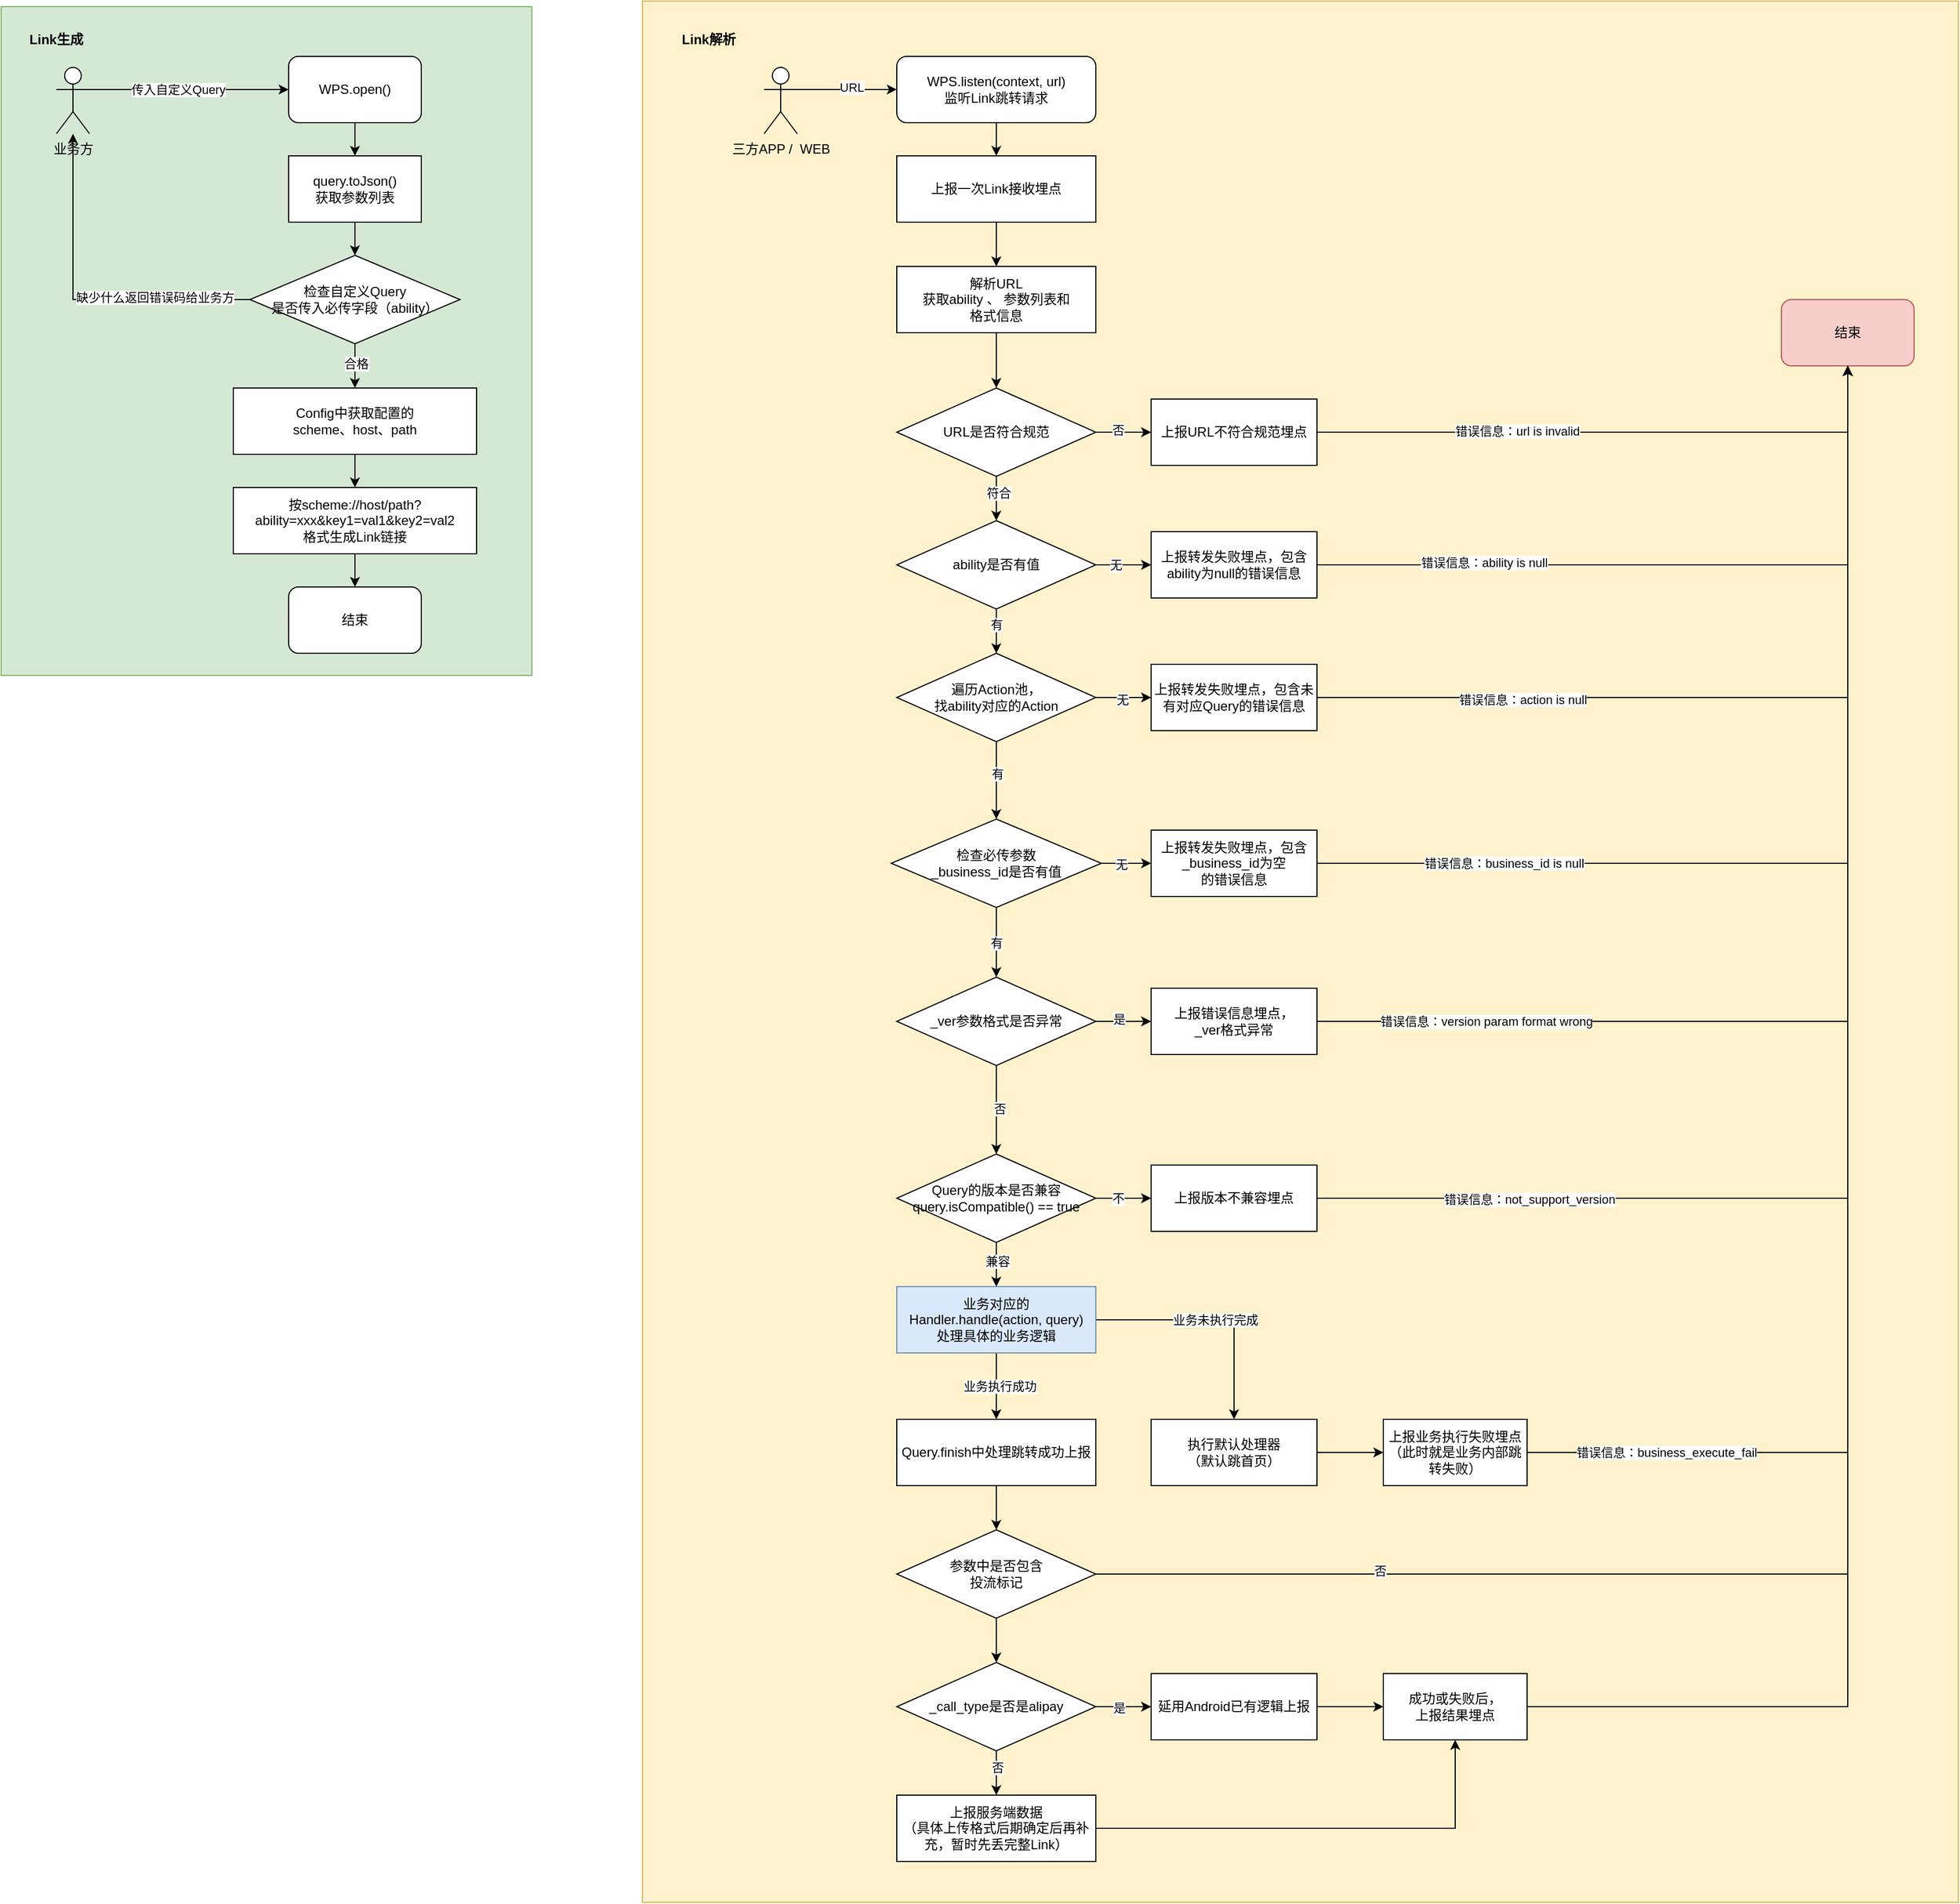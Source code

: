 <mxfile version="26.1.0">
  <diagram name="第 1 页" id="-CnVHADmg7WvFx3qluP-">
    <mxGraphModel dx="2261" dy="761" grid="1" gridSize="10" guides="1" tooltips="1" connect="1" arrows="1" fold="1" page="1" pageScale="1" pageWidth="827" pageHeight="1169" math="0" shadow="0">
      <root>
        <mxCell id="0" />
        <mxCell id="1" parent="0" />
        <mxCell id="uptPnW_bPuyGfDzCPwBa-70" value="" style="rounded=0;whiteSpace=wrap;html=1;fillColor=#fff2cc;strokeColor=#d6b656;" vertex="1" parent="1">
          <mxGeometry x="470" y="40" width="1190" height="1720" as="geometry" />
        </mxCell>
        <mxCell id="uptPnW_bPuyGfDzCPwBa-23" value="" style="rounded=0;whiteSpace=wrap;html=1;fillColor=#d5e8d4;strokeColor=#82b366;" vertex="1" parent="1">
          <mxGeometry x="-110" y="45" width="480" height="605" as="geometry" />
        </mxCell>
        <mxCell id="uptPnW_bPuyGfDzCPwBa-1" value="&lt;b&gt;Link生成&lt;/b&gt;" style="text;html=1;align=center;verticalAlign=middle;whiteSpace=wrap;rounded=0;" vertex="1" parent="1">
          <mxGeometry x="-90" y="60" width="60" height="30" as="geometry" />
        </mxCell>
        <mxCell id="uptPnW_bPuyGfDzCPwBa-4" style="edgeStyle=orthogonalEdgeStyle;rounded=0;orthogonalLoop=1;jettySize=auto;html=1;exitX=1;exitY=0.333;exitDx=0;exitDy=0;exitPerimeter=0;entryX=0;entryY=0.5;entryDx=0;entryDy=0;" edge="1" parent="1" source="uptPnW_bPuyGfDzCPwBa-2" target="uptPnW_bPuyGfDzCPwBa-3">
          <mxGeometry relative="1" as="geometry" />
        </mxCell>
        <mxCell id="uptPnW_bPuyGfDzCPwBa-5" value="传入自定义Query" style="edgeLabel;html=1;align=center;verticalAlign=middle;resizable=0;points=[];" vertex="1" connectable="0" parent="uptPnW_bPuyGfDzCPwBa-4">
          <mxGeometry x="-0.111" relative="1" as="geometry">
            <mxPoint as="offset" />
          </mxGeometry>
        </mxCell>
        <mxCell id="uptPnW_bPuyGfDzCPwBa-2" value="业务方" style="shape=umlActor;verticalLabelPosition=bottom;verticalAlign=top;html=1;outlineConnect=0;" vertex="1" parent="1">
          <mxGeometry x="-60" y="100" width="30" height="60" as="geometry" />
        </mxCell>
        <mxCell id="uptPnW_bPuyGfDzCPwBa-7" style="edgeStyle=orthogonalEdgeStyle;rounded=0;orthogonalLoop=1;jettySize=auto;html=1;exitX=0.5;exitY=1;exitDx=0;exitDy=0;entryX=0.5;entryY=0;entryDx=0;entryDy=0;" edge="1" parent="1" source="uptPnW_bPuyGfDzCPwBa-3" target="uptPnW_bPuyGfDzCPwBa-6">
          <mxGeometry relative="1" as="geometry" />
        </mxCell>
        <mxCell id="uptPnW_bPuyGfDzCPwBa-3" value="WPS.open()" style="rounded=1;whiteSpace=wrap;html=1;" vertex="1" parent="1">
          <mxGeometry x="150" y="90" width="120" height="60" as="geometry" />
        </mxCell>
        <mxCell id="uptPnW_bPuyGfDzCPwBa-14" style="edgeStyle=orthogonalEdgeStyle;rounded=0;orthogonalLoop=1;jettySize=auto;html=1;exitX=0.5;exitY=1;exitDx=0;exitDy=0;entryX=0.5;entryY=0;entryDx=0;entryDy=0;" edge="1" parent="1" source="uptPnW_bPuyGfDzCPwBa-6" target="uptPnW_bPuyGfDzCPwBa-13">
          <mxGeometry relative="1" as="geometry" />
        </mxCell>
        <mxCell id="uptPnW_bPuyGfDzCPwBa-6" value="query.toJson()&lt;div&gt;获取参数列表&lt;/div&gt;" style="rounded=0;whiteSpace=wrap;html=1;" vertex="1" parent="1">
          <mxGeometry x="150" y="180" width="120" height="60" as="geometry" />
        </mxCell>
        <mxCell id="uptPnW_bPuyGfDzCPwBa-20" style="edgeStyle=orthogonalEdgeStyle;rounded=0;orthogonalLoop=1;jettySize=auto;html=1;exitX=0.5;exitY=1;exitDx=0;exitDy=0;entryX=0.5;entryY=0;entryDx=0;entryDy=0;" edge="1" parent="1" source="uptPnW_bPuyGfDzCPwBa-8" target="uptPnW_bPuyGfDzCPwBa-19">
          <mxGeometry relative="1" as="geometry" />
        </mxCell>
        <mxCell id="uptPnW_bPuyGfDzCPwBa-8" value="Config中获取配置的&lt;div&gt;scheme、host、path&lt;/div&gt;" style="rounded=0;whiteSpace=wrap;html=1;" vertex="1" parent="1">
          <mxGeometry x="100" y="390" width="220" height="60" as="geometry" />
        </mxCell>
        <mxCell id="uptPnW_bPuyGfDzCPwBa-15" style="edgeStyle=orthogonalEdgeStyle;rounded=0;orthogonalLoop=1;jettySize=auto;html=1;exitX=0.5;exitY=1;exitDx=0;exitDy=0;entryX=0.5;entryY=0;entryDx=0;entryDy=0;" edge="1" parent="1" source="uptPnW_bPuyGfDzCPwBa-13" target="uptPnW_bPuyGfDzCPwBa-8">
          <mxGeometry relative="1" as="geometry" />
        </mxCell>
        <mxCell id="uptPnW_bPuyGfDzCPwBa-16" value="合格" style="edgeLabel;html=1;align=center;verticalAlign=middle;resizable=0;points=[];" vertex="1" connectable="0" parent="uptPnW_bPuyGfDzCPwBa-15">
          <mxGeometry x="-0.133" y="1" relative="1" as="geometry">
            <mxPoint as="offset" />
          </mxGeometry>
        </mxCell>
        <mxCell id="uptPnW_bPuyGfDzCPwBa-17" style="edgeStyle=orthogonalEdgeStyle;rounded=0;orthogonalLoop=1;jettySize=auto;html=1;exitX=0;exitY=0.5;exitDx=0;exitDy=0;" edge="1" parent="1" source="uptPnW_bPuyGfDzCPwBa-13" target="uptPnW_bPuyGfDzCPwBa-2">
          <mxGeometry relative="1" as="geometry" />
        </mxCell>
        <mxCell id="uptPnW_bPuyGfDzCPwBa-18" value="缺少什么返回错误码给业务方" style="edgeLabel;html=1;align=center;verticalAlign=middle;resizable=0;points=[];" vertex="1" connectable="0" parent="uptPnW_bPuyGfDzCPwBa-17">
          <mxGeometry x="-0.445" y="-2" relative="1" as="geometry">
            <mxPoint as="offset" />
          </mxGeometry>
        </mxCell>
        <mxCell id="uptPnW_bPuyGfDzCPwBa-13" value="检查自定义Query&lt;div&gt;是否传入必传字段（ability）&lt;/div&gt;" style="rhombus;whiteSpace=wrap;html=1;" vertex="1" parent="1">
          <mxGeometry x="115" y="270" width="190" height="80" as="geometry" />
        </mxCell>
        <mxCell id="uptPnW_bPuyGfDzCPwBa-22" style="edgeStyle=orthogonalEdgeStyle;rounded=0;orthogonalLoop=1;jettySize=auto;html=1;exitX=0.5;exitY=1;exitDx=0;exitDy=0;entryX=0.5;entryY=0;entryDx=0;entryDy=0;" edge="1" parent="1" source="uptPnW_bPuyGfDzCPwBa-19" target="uptPnW_bPuyGfDzCPwBa-21">
          <mxGeometry relative="1" as="geometry" />
        </mxCell>
        <mxCell id="uptPnW_bPuyGfDzCPwBa-19" value="按scheme://host/path?ability=xxx&amp;amp;key1=val1&amp;amp;key2=val2&lt;div&gt;格式生成Link链接&lt;/div&gt;" style="rounded=0;whiteSpace=wrap;html=1;" vertex="1" parent="1">
          <mxGeometry x="100" y="480" width="220" height="60" as="geometry" />
        </mxCell>
        <mxCell id="uptPnW_bPuyGfDzCPwBa-21" value="结束" style="rounded=1;whiteSpace=wrap;html=1;" vertex="1" parent="1">
          <mxGeometry x="150" y="570" width="120" height="60" as="geometry" />
        </mxCell>
        <mxCell id="uptPnW_bPuyGfDzCPwBa-24" value="&lt;b&gt;Link解析&lt;/b&gt;" style="text;html=1;align=center;verticalAlign=middle;whiteSpace=wrap;rounded=0;" vertex="1" parent="1">
          <mxGeometry x="500" y="60" width="60" height="30" as="geometry" />
        </mxCell>
        <mxCell id="uptPnW_bPuyGfDzCPwBa-29" style="edgeStyle=orthogonalEdgeStyle;rounded=0;orthogonalLoop=1;jettySize=auto;html=1;exitX=1;exitY=0.333;exitDx=0;exitDy=0;exitPerimeter=0;" edge="1" parent="1" source="uptPnW_bPuyGfDzCPwBa-25" target="uptPnW_bPuyGfDzCPwBa-28">
          <mxGeometry relative="1" as="geometry" />
        </mxCell>
        <mxCell id="uptPnW_bPuyGfDzCPwBa-30" value="URL" style="edgeLabel;html=1;align=center;verticalAlign=middle;resizable=0;points=[];" vertex="1" connectable="0" parent="uptPnW_bPuyGfDzCPwBa-29">
          <mxGeometry x="0.086" y="2" relative="1" as="geometry">
            <mxPoint as="offset" />
          </mxGeometry>
        </mxCell>
        <mxCell id="uptPnW_bPuyGfDzCPwBa-25" value="三方APP /&amp;nbsp; WEB" style="shape=umlActor;verticalLabelPosition=bottom;verticalAlign=top;html=1;outlineConnect=0;" vertex="1" parent="1">
          <mxGeometry x="580" y="100" width="30" height="60" as="geometry" />
        </mxCell>
        <mxCell id="uptPnW_bPuyGfDzCPwBa-87" style="edgeStyle=orthogonalEdgeStyle;rounded=0;orthogonalLoop=1;jettySize=auto;html=1;exitX=0.5;exitY=1;exitDx=0;exitDy=0;entryX=0.5;entryY=0;entryDx=0;entryDy=0;" edge="1" parent="1" source="uptPnW_bPuyGfDzCPwBa-28" target="uptPnW_bPuyGfDzCPwBa-41">
          <mxGeometry relative="1" as="geometry" />
        </mxCell>
        <mxCell id="uptPnW_bPuyGfDzCPwBa-28" value="WPS.listen(context, url)&lt;div&gt;监听Link跳转请求&lt;/div&gt;" style="rounded=1;whiteSpace=wrap;html=1;" vertex="1" parent="1">
          <mxGeometry x="700" y="90" width="180" height="60" as="geometry" />
        </mxCell>
        <mxCell id="uptPnW_bPuyGfDzCPwBa-100" style="edgeStyle=orthogonalEdgeStyle;rounded=0;orthogonalLoop=1;jettySize=auto;html=1;exitX=0.5;exitY=1;exitDx=0;exitDy=0;entryX=0.5;entryY=0;entryDx=0;entryDy=0;" edge="1" parent="1" source="uptPnW_bPuyGfDzCPwBa-31" target="uptPnW_bPuyGfDzCPwBa-99">
          <mxGeometry relative="1" as="geometry" />
        </mxCell>
        <mxCell id="uptPnW_bPuyGfDzCPwBa-31" value="解析URL&lt;div&gt;获取ability 、 参数列表和&lt;/div&gt;&lt;div&gt;格式信息&lt;/div&gt;" style="rounded=0;whiteSpace=wrap;html=1;" vertex="1" parent="1">
          <mxGeometry x="700" y="280" width="180" height="60" as="geometry" />
        </mxCell>
        <mxCell id="uptPnW_bPuyGfDzCPwBa-43" style="edgeStyle=orthogonalEdgeStyle;rounded=0;orthogonalLoop=1;jettySize=auto;html=1;exitX=0.5;exitY=1;exitDx=0;exitDy=0;entryX=0.5;entryY=0;entryDx=0;entryDy=0;" edge="1" parent="1" source="uptPnW_bPuyGfDzCPwBa-41" target="uptPnW_bPuyGfDzCPwBa-31">
          <mxGeometry relative="1" as="geometry" />
        </mxCell>
        <mxCell id="uptPnW_bPuyGfDzCPwBa-41" value="上报一次Link接收埋点" style="rounded=0;whiteSpace=wrap;html=1;" vertex="1" parent="1">
          <mxGeometry x="700" y="180" width="180" height="60" as="geometry" />
        </mxCell>
        <mxCell id="uptPnW_bPuyGfDzCPwBa-46" style="edgeStyle=orthogonalEdgeStyle;rounded=0;orthogonalLoop=1;jettySize=auto;html=1;exitX=0.5;exitY=1;exitDx=0;exitDy=0;entryX=0.5;entryY=0;entryDx=0;entryDy=0;" edge="1" parent="1" source="uptPnW_bPuyGfDzCPwBa-44" target="uptPnW_bPuyGfDzCPwBa-53">
          <mxGeometry relative="1" as="geometry">
            <mxPoint x="815" y="630" as="targetPoint" />
          </mxGeometry>
        </mxCell>
        <mxCell id="uptPnW_bPuyGfDzCPwBa-47" value="有" style="edgeLabel;html=1;align=center;verticalAlign=middle;resizable=0;points=[];" vertex="1" connectable="0" parent="uptPnW_bPuyGfDzCPwBa-46">
          <mxGeometry x="-0.333" y="2" relative="1" as="geometry">
            <mxPoint x="-2" as="offset" />
          </mxGeometry>
        </mxCell>
        <mxCell id="uptPnW_bPuyGfDzCPwBa-49" style="edgeStyle=orthogonalEdgeStyle;rounded=0;orthogonalLoop=1;jettySize=auto;html=1;exitX=1;exitY=0.5;exitDx=0;exitDy=0;entryX=0;entryY=0.5;entryDx=0;entryDy=0;" edge="1" parent="1" source="uptPnW_bPuyGfDzCPwBa-44" target="uptPnW_bPuyGfDzCPwBa-48">
          <mxGeometry relative="1" as="geometry" />
        </mxCell>
        <mxCell id="uptPnW_bPuyGfDzCPwBa-52" value="无" style="edgeLabel;html=1;align=center;verticalAlign=middle;resizable=0;points=[];" vertex="1" connectable="0" parent="uptPnW_bPuyGfDzCPwBa-49">
          <mxGeometry x="-0.28" relative="1" as="geometry">
            <mxPoint as="offset" />
          </mxGeometry>
        </mxCell>
        <mxCell id="uptPnW_bPuyGfDzCPwBa-44" value="ability是否有值" style="rhombus;whiteSpace=wrap;html=1;" vertex="1" parent="1">
          <mxGeometry x="700" y="510" width="180" height="80" as="geometry" />
        </mxCell>
        <mxCell id="uptPnW_bPuyGfDzCPwBa-108" style="edgeStyle=orthogonalEdgeStyle;rounded=0;orthogonalLoop=1;jettySize=auto;html=1;exitX=1;exitY=0.5;exitDx=0;exitDy=0;entryX=0.5;entryY=1;entryDx=0;entryDy=0;" edge="1" parent="1" source="uptPnW_bPuyGfDzCPwBa-48" target="uptPnW_bPuyGfDzCPwBa-50">
          <mxGeometry relative="1" as="geometry" />
        </mxCell>
        <mxCell id="uptPnW_bPuyGfDzCPwBa-109" value="错误信息：ability is null" style="edgeLabel;html=1;align=center;verticalAlign=middle;resizable=0;points=[];" vertex="1" connectable="0" parent="uptPnW_bPuyGfDzCPwBa-108">
          <mxGeometry x="-0.543" y="2" relative="1" as="geometry">
            <mxPoint as="offset" />
          </mxGeometry>
        </mxCell>
        <mxCell id="uptPnW_bPuyGfDzCPwBa-48" value="上报转发失败埋点，包含ability为null的错误信息" style="rounded=0;whiteSpace=wrap;html=1;" vertex="1" parent="1">
          <mxGeometry x="930" y="520" width="150" height="60" as="geometry" />
        </mxCell>
        <mxCell id="uptPnW_bPuyGfDzCPwBa-50" value="结束" style="rounded=1;whiteSpace=wrap;html=1;fillColor=#f8cecc;strokeColor=#b85450;" vertex="1" parent="1">
          <mxGeometry x="1500" y="310" width="120" height="60" as="geometry" />
        </mxCell>
        <mxCell id="uptPnW_bPuyGfDzCPwBa-55" style="edgeStyle=orthogonalEdgeStyle;rounded=0;orthogonalLoop=1;jettySize=auto;html=1;exitX=1;exitY=0.5;exitDx=0;exitDy=0;entryX=0;entryY=0.5;entryDx=0;entryDy=0;" edge="1" parent="1" source="uptPnW_bPuyGfDzCPwBa-53" target="uptPnW_bPuyGfDzCPwBa-54">
          <mxGeometry relative="1" as="geometry" />
        </mxCell>
        <mxCell id="uptPnW_bPuyGfDzCPwBa-56" value="无" style="edgeLabel;html=1;align=center;verticalAlign=middle;resizable=0;points=[];" vertex="1" connectable="0" parent="uptPnW_bPuyGfDzCPwBa-55">
          <mxGeometry x="-0.04" y="-2" relative="1" as="geometry">
            <mxPoint as="offset" />
          </mxGeometry>
        </mxCell>
        <mxCell id="uptPnW_bPuyGfDzCPwBa-136" style="edgeStyle=orthogonalEdgeStyle;rounded=0;orthogonalLoop=1;jettySize=auto;html=1;exitX=0.5;exitY=1;exitDx=0;exitDy=0;entryX=0.5;entryY=0;entryDx=0;entryDy=0;" edge="1" parent="1" source="uptPnW_bPuyGfDzCPwBa-53" target="uptPnW_bPuyGfDzCPwBa-135">
          <mxGeometry relative="1" as="geometry" />
        </mxCell>
        <mxCell id="uptPnW_bPuyGfDzCPwBa-138" value="有" style="edgeLabel;html=1;align=center;verticalAlign=middle;resizable=0;points=[];" vertex="1" connectable="0" parent="uptPnW_bPuyGfDzCPwBa-136">
          <mxGeometry x="-0.171" y="1" relative="1" as="geometry">
            <mxPoint as="offset" />
          </mxGeometry>
        </mxCell>
        <mxCell id="uptPnW_bPuyGfDzCPwBa-53" value="遍历Action池，&lt;div&gt;找ability对应的Action&lt;/div&gt;" style="rhombus;whiteSpace=wrap;html=1;" vertex="1" parent="1">
          <mxGeometry x="700" y="630" width="180" height="80" as="geometry" />
        </mxCell>
        <mxCell id="uptPnW_bPuyGfDzCPwBa-57" style="edgeStyle=orthogonalEdgeStyle;rounded=0;orthogonalLoop=1;jettySize=auto;html=1;exitX=1;exitY=0.5;exitDx=0;exitDy=0;entryX=0.5;entryY=1;entryDx=0;entryDy=0;" edge="1" parent="1" source="uptPnW_bPuyGfDzCPwBa-54" target="uptPnW_bPuyGfDzCPwBa-50">
          <mxGeometry relative="1" as="geometry" />
        </mxCell>
        <mxCell id="uptPnW_bPuyGfDzCPwBa-98" value="错误信息：action is null" style="edgeLabel;html=1;align=center;verticalAlign=middle;resizable=0;points=[];" vertex="1" connectable="0" parent="uptPnW_bPuyGfDzCPwBa-57">
          <mxGeometry x="-0.525" y="-2" relative="1" as="geometry">
            <mxPoint as="offset" />
          </mxGeometry>
        </mxCell>
        <mxCell id="uptPnW_bPuyGfDzCPwBa-54" value="上报转发失败埋点，包含未有对应Query的错误信息" style="rounded=0;whiteSpace=wrap;html=1;" vertex="1" parent="1">
          <mxGeometry x="930" y="640" width="150" height="60" as="geometry" />
        </mxCell>
        <mxCell id="uptPnW_bPuyGfDzCPwBa-62" style="edgeStyle=orthogonalEdgeStyle;rounded=0;orthogonalLoop=1;jettySize=auto;html=1;exitX=0.5;exitY=1;exitDx=0;exitDy=0;entryX=0.5;entryY=0;entryDx=0;entryDy=0;" edge="1" parent="1" source="uptPnW_bPuyGfDzCPwBa-60" target="uptPnW_bPuyGfDzCPwBa-61">
          <mxGeometry relative="1" as="geometry" />
        </mxCell>
        <mxCell id="uptPnW_bPuyGfDzCPwBa-92" value="业务执行成功" style="edgeLabel;html=1;align=center;verticalAlign=middle;resizable=0;points=[];" vertex="1" connectable="0" parent="uptPnW_bPuyGfDzCPwBa-62">
          <mxGeometry y="3" relative="1" as="geometry">
            <mxPoint as="offset" />
          </mxGeometry>
        </mxCell>
        <mxCell id="uptPnW_bPuyGfDzCPwBa-89" style="edgeStyle=orthogonalEdgeStyle;rounded=0;orthogonalLoop=1;jettySize=auto;html=1;exitX=1;exitY=0.5;exitDx=0;exitDy=0;" edge="1" parent="1" source="uptPnW_bPuyGfDzCPwBa-60" target="uptPnW_bPuyGfDzCPwBa-88">
          <mxGeometry relative="1" as="geometry" />
        </mxCell>
        <mxCell id="uptPnW_bPuyGfDzCPwBa-90" value="业务未执行完成" style="edgeLabel;html=1;align=center;verticalAlign=middle;resizable=0;points=[];" vertex="1" connectable="0" parent="uptPnW_bPuyGfDzCPwBa-89">
          <mxGeometry relative="1" as="geometry">
            <mxPoint as="offset" />
          </mxGeometry>
        </mxCell>
        <mxCell id="uptPnW_bPuyGfDzCPwBa-60" value="业务对应的Handler.handle(action, query)&lt;div&gt;处理具体的业务逻辑&lt;/div&gt;" style="rounded=0;whiteSpace=wrap;html=1;fillColor=#dae8fc;strokeColor=#6c8ebf;" vertex="1" parent="1">
          <mxGeometry x="700" y="1203" width="180" height="60" as="geometry" />
        </mxCell>
        <mxCell id="uptPnW_bPuyGfDzCPwBa-64" style="edgeStyle=orthogonalEdgeStyle;rounded=0;orthogonalLoop=1;jettySize=auto;html=1;exitX=0.5;exitY=1;exitDx=0;exitDy=0;entryX=0.5;entryY=0;entryDx=0;entryDy=0;" edge="1" parent="1" source="uptPnW_bPuyGfDzCPwBa-61" target="uptPnW_bPuyGfDzCPwBa-63">
          <mxGeometry relative="1" as="geometry" />
        </mxCell>
        <mxCell id="uptPnW_bPuyGfDzCPwBa-61" value="Query.finish中处理跳转成功上报" style="rounded=0;whiteSpace=wrap;html=1;" vertex="1" parent="1">
          <mxGeometry x="700" y="1323" width="180" height="60" as="geometry" />
        </mxCell>
        <mxCell id="uptPnW_bPuyGfDzCPwBa-65" style="edgeStyle=orthogonalEdgeStyle;rounded=0;orthogonalLoop=1;jettySize=auto;html=1;exitX=1;exitY=0.5;exitDx=0;exitDy=0;entryX=0.5;entryY=1;entryDx=0;entryDy=0;" edge="1" parent="1" source="uptPnW_bPuyGfDzCPwBa-63" target="uptPnW_bPuyGfDzCPwBa-50">
          <mxGeometry relative="1" as="geometry">
            <mxPoint x="1390" y="590" as="targetPoint" />
          </mxGeometry>
        </mxCell>
        <mxCell id="uptPnW_bPuyGfDzCPwBa-66" value="否" style="edgeLabel;html=1;align=center;verticalAlign=middle;resizable=0;points=[];" vertex="1" connectable="0" parent="uptPnW_bPuyGfDzCPwBa-65">
          <mxGeometry x="-0.71" y="3" relative="1" as="geometry">
            <mxPoint as="offset" />
          </mxGeometry>
        </mxCell>
        <mxCell id="uptPnW_bPuyGfDzCPwBa-124" style="edgeStyle=orthogonalEdgeStyle;rounded=0;orthogonalLoop=1;jettySize=auto;html=1;exitX=0.5;exitY=1;exitDx=0;exitDy=0;entryX=0.5;entryY=0;entryDx=0;entryDy=0;" edge="1" parent="1" source="uptPnW_bPuyGfDzCPwBa-63" target="uptPnW_bPuyGfDzCPwBa-123">
          <mxGeometry relative="1" as="geometry" />
        </mxCell>
        <mxCell id="uptPnW_bPuyGfDzCPwBa-63" value="参数中是否包含&lt;div&gt;投流标记&lt;/div&gt;" style="rhombus;whiteSpace=wrap;html=1;" vertex="1" parent="1">
          <mxGeometry x="700" y="1423" width="180" height="80" as="geometry" />
        </mxCell>
        <mxCell id="uptPnW_bPuyGfDzCPwBa-133" style="edgeStyle=orthogonalEdgeStyle;rounded=0;orthogonalLoop=1;jettySize=auto;html=1;exitX=1;exitY=0.5;exitDx=0;exitDy=0;entryX=0.5;entryY=1;entryDx=0;entryDy=0;" edge="1" parent="1" source="uptPnW_bPuyGfDzCPwBa-67" target="uptPnW_bPuyGfDzCPwBa-131">
          <mxGeometry relative="1" as="geometry" />
        </mxCell>
        <mxCell id="uptPnW_bPuyGfDzCPwBa-67" value="上报服务端数据&lt;div&gt;（具体上传格式后期确定后再补充，暂时先丢完整Link）&lt;/div&gt;" style="rounded=0;whiteSpace=wrap;html=1;" vertex="1" parent="1">
          <mxGeometry x="700" y="1663" width="180" height="60" as="geometry" />
        </mxCell>
        <mxCell id="uptPnW_bPuyGfDzCPwBa-80" style="edgeStyle=orthogonalEdgeStyle;rounded=0;orthogonalLoop=1;jettySize=auto;html=1;exitX=0.5;exitY=1;exitDx=0;exitDy=0;entryX=0.5;entryY=0;entryDx=0;entryDy=0;" edge="1" parent="1" source="uptPnW_bPuyGfDzCPwBa-78" target="uptPnW_bPuyGfDzCPwBa-60">
          <mxGeometry relative="1" as="geometry" />
        </mxCell>
        <mxCell id="uptPnW_bPuyGfDzCPwBa-85" value="兼容" style="edgeLabel;html=1;align=center;verticalAlign=middle;resizable=0;points=[];" vertex="1" connectable="0" parent="uptPnW_bPuyGfDzCPwBa-80">
          <mxGeometry x="-0.15" y="1" relative="1" as="geometry">
            <mxPoint as="offset" />
          </mxGeometry>
        </mxCell>
        <mxCell id="uptPnW_bPuyGfDzCPwBa-83" style="edgeStyle=orthogonalEdgeStyle;rounded=0;orthogonalLoop=1;jettySize=auto;html=1;exitX=1;exitY=0.5;exitDx=0;exitDy=0;entryX=0;entryY=0.5;entryDx=0;entryDy=0;" edge="1" parent="1" source="uptPnW_bPuyGfDzCPwBa-78" target="uptPnW_bPuyGfDzCPwBa-82">
          <mxGeometry relative="1" as="geometry" />
        </mxCell>
        <mxCell id="uptPnW_bPuyGfDzCPwBa-84" value="不" style="edgeLabel;html=1;align=center;verticalAlign=middle;resizable=0;points=[];" vertex="1" connectable="0" parent="uptPnW_bPuyGfDzCPwBa-83">
          <mxGeometry x="-0.2" relative="1" as="geometry">
            <mxPoint as="offset" />
          </mxGeometry>
        </mxCell>
        <mxCell id="uptPnW_bPuyGfDzCPwBa-78" value="Query的版本是否兼容&lt;div&gt;query.isCompatible() == true&lt;/div&gt;" style="rhombus;whiteSpace=wrap;html=1;" vertex="1" parent="1">
          <mxGeometry x="700" y="1083" width="180" height="80" as="geometry" />
        </mxCell>
        <mxCell id="uptPnW_bPuyGfDzCPwBa-86" style="edgeStyle=orthogonalEdgeStyle;rounded=0;orthogonalLoop=1;jettySize=auto;html=1;exitX=1;exitY=0.5;exitDx=0;exitDy=0;entryX=0.5;entryY=1;entryDx=0;entryDy=0;" edge="1" parent="1" source="uptPnW_bPuyGfDzCPwBa-82" target="uptPnW_bPuyGfDzCPwBa-50">
          <mxGeometry relative="1" as="geometry">
            <mxPoint x="1390" y="580" as="targetPoint" />
          </mxGeometry>
        </mxCell>
        <mxCell id="uptPnW_bPuyGfDzCPwBa-110" value="错误信息：not_support_version" style="edgeLabel;html=1;align=center;verticalAlign=middle;resizable=0;points=[];" vertex="1" connectable="0" parent="uptPnW_bPuyGfDzCPwBa-86">
          <mxGeometry x="-0.689" y="-1" relative="1" as="geometry">
            <mxPoint as="offset" />
          </mxGeometry>
        </mxCell>
        <mxCell id="uptPnW_bPuyGfDzCPwBa-82" value="上报版本不兼容埋点" style="rounded=0;whiteSpace=wrap;html=1;" vertex="1" parent="1">
          <mxGeometry x="930" y="1093" width="150" height="60" as="geometry" />
        </mxCell>
        <mxCell id="uptPnW_bPuyGfDzCPwBa-95" style="edgeStyle=orthogonalEdgeStyle;rounded=0;orthogonalLoop=1;jettySize=auto;html=1;exitX=1;exitY=0.5;exitDx=0;exitDy=0;entryX=0;entryY=0.5;entryDx=0;entryDy=0;" edge="1" parent="1" source="uptPnW_bPuyGfDzCPwBa-88" target="uptPnW_bPuyGfDzCPwBa-94">
          <mxGeometry relative="1" as="geometry" />
        </mxCell>
        <mxCell id="uptPnW_bPuyGfDzCPwBa-88" value="执行默认处理器&lt;div&gt;（默认跳首页）&lt;/div&gt;" style="rounded=0;whiteSpace=wrap;html=1;" vertex="1" parent="1">
          <mxGeometry x="930" y="1323" width="150" height="60" as="geometry" />
        </mxCell>
        <mxCell id="uptPnW_bPuyGfDzCPwBa-96" style="edgeStyle=orthogonalEdgeStyle;rounded=0;orthogonalLoop=1;jettySize=auto;html=1;exitX=1;exitY=0.5;exitDx=0;exitDy=0;entryX=0.5;entryY=1;entryDx=0;entryDy=0;" edge="1" parent="1" source="uptPnW_bPuyGfDzCPwBa-94" target="uptPnW_bPuyGfDzCPwBa-50">
          <mxGeometry relative="1" as="geometry" />
        </mxCell>
        <mxCell id="uptPnW_bPuyGfDzCPwBa-122" value="错误信息：business_execute_fail" style="edgeLabel;html=1;align=center;verticalAlign=middle;resizable=0;points=[];" vertex="1" connectable="0" parent="uptPnW_bPuyGfDzCPwBa-96">
          <mxGeometry x="-0.802" relative="1" as="geometry">
            <mxPoint as="offset" />
          </mxGeometry>
        </mxCell>
        <mxCell id="uptPnW_bPuyGfDzCPwBa-94" value="上报业务执行失败埋点&lt;div&gt;（此时就是业务内部跳转失败）&lt;/div&gt;" style="rounded=0;whiteSpace=wrap;html=1;" vertex="1" parent="1">
          <mxGeometry x="1140" y="1323" width="130" height="60" as="geometry" />
        </mxCell>
        <mxCell id="uptPnW_bPuyGfDzCPwBa-101" style="edgeStyle=orthogonalEdgeStyle;rounded=0;orthogonalLoop=1;jettySize=auto;html=1;exitX=0.5;exitY=1;exitDx=0;exitDy=0;entryX=0.5;entryY=0;entryDx=0;entryDy=0;" edge="1" parent="1" source="uptPnW_bPuyGfDzCPwBa-99" target="uptPnW_bPuyGfDzCPwBa-44">
          <mxGeometry relative="1" as="geometry" />
        </mxCell>
        <mxCell id="uptPnW_bPuyGfDzCPwBa-102" value="符合" style="edgeLabel;html=1;align=center;verticalAlign=middle;resizable=0;points=[];" vertex="1" connectable="0" parent="uptPnW_bPuyGfDzCPwBa-101">
          <mxGeometry x="-0.25" y="2" relative="1" as="geometry">
            <mxPoint as="offset" />
          </mxGeometry>
        </mxCell>
        <mxCell id="uptPnW_bPuyGfDzCPwBa-104" style="edgeStyle=orthogonalEdgeStyle;rounded=0;orthogonalLoop=1;jettySize=auto;html=1;exitX=1;exitY=0.5;exitDx=0;exitDy=0;entryX=0;entryY=0.5;entryDx=0;entryDy=0;" edge="1" parent="1" source="uptPnW_bPuyGfDzCPwBa-99" target="uptPnW_bPuyGfDzCPwBa-103">
          <mxGeometry relative="1" as="geometry" />
        </mxCell>
        <mxCell id="uptPnW_bPuyGfDzCPwBa-105" value="否" style="edgeLabel;html=1;align=center;verticalAlign=middle;resizable=0;points=[];" vertex="1" connectable="0" parent="uptPnW_bPuyGfDzCPwBa-104">
          <mxGeometry x="-0.2" y="2" relative="1" as="geometry">
            <mxPoint as="offset" />
          </mxGeometry>
        </mxCell>
        <mxCell id="uptPnW_bPuyGfDzCPwBa-99" value="URL是否符合规范" style="rhombus;whiteSpace=wrap;html=1;" vertex="1" parent="1">
          <mxGeometry x="700" y="390" width="180" height="80" as="geometry" />
        </mxCell>
        <mxCell id="uptPnW_bPuyGfDzCPwBa-106" style="edgeStyle=orthogonalEdgeStyle;rounded=0;orthogonalLoop=1;jettySize=auto;html=1;exitX=1;exitY=0.5;exitDx=0;exitDy=0;entryX=0.5;entryY=1;entryDx=0;entryDy=0;" edge="1" parent="1" source="uptPnW_bPuyGfDzCPwBa-103" target="uptPnW_bPuyGfDzCPwBa-50">
          <mxGeometry relative="1" as="geometry" />
        </mxCell>
        <mxCell id="uptPnW_bPuyGfDzCPwBa-107" value="错误信息：url is invalid" style="edgeLabel;html=1;align=center;verticalAlign=middle;resizable=0;points=[];" vertex="1" connectable="0" parent="uptPnW_bPuyGfDzCPwBa-106">
          <mxGeometry x="-0.33" y="1" relative="1" as="geometry">
            <mxPoint as="offset" />
          </mxGeometry>
        </mxCell>
        <mxCell id="uptPnW_bPuyGfDzCPwBa-103" value="上报URL不符合规范埋点" style="rounded=0;whiteSpace=wrap;html=1;" vertex="1" parent="1">
          <mxGeometry x="930" y="400" width="150" height="60" as="geometry" />
        </mxCell>
        <mxCell id="uptPnW_bPuyGfDzCPwBa-113" style="edgeStyle=orthogonalEdgeStyle;rounded=0;orthogonalLoop=1;jettySize=auto;html=1;exitX=0.5;exitY=1;exitDx=0;exitDy=0;entryX=0.5;entryY=0;entryDx=0;entryDy=0;" edge="1" parent="1" source="uptPnW_bPuyGfDzCPwBa-111" target="uptPnW_bPuyGfDzCPwBa-78">
          <mxGeometry relative="1" as="geometry" />
        </mxCell>
        <mxCell id="uptPnW_bPuyGfDzCPwBa-115" value="否" style="edgeLabel;html=1;align=center;verticalAlign=middle;resizable=0;points=[];" vertex="1" connectable="0" parent="uptPnW_bPuyGfDzCPwBa-113">
          <mxGeometry x="-0.025" y="3" relative="1" as="geometry">
            <mxPoint as="offset" />
          </mxGeometry>
        </mxCell>
        <mxCell id="uptPnW_bPuyGfDzCPwBa-117" style="edgeStyle=orthogonalEdgeStyle;rounded=0;orthogonalLoop=1;jettySize=auto;html=1;exitX=1;exitY=0.5;exitDx=0;exitDy=0;entryX=0;entryY=0.5;entryDx=0;entryDy=0;" edge="1" parent="1" source="uptPnW_bPuyGfDzCPwBa-111" target="uptPnW_bPuyGfDzCPwBa-116">
          <mxGeometry relative="1" as="geometry" />
        </mxCell>
        <mxCell id="uptPnW_bPuyGfDzCPwBa-118" value="是" style="edgeLabel;html=1;align=center;verticalAlign=middle;resizable=0;points=[];" vertex="1" connectable="0" parent="uptPnW_bPuyGfDzCPwBa-117">
          <mxGeometry x="-0.16" y="2" relative="1" as="geometry">
            <mxPoint as="offset" />
          </mxGeometry>
        </mxCell>
        <mxCell id="uptPnW_bPuyGfDzCPwBa-111" value="_ver参数格式是否异常" style="rhombus;whiteSpace=wrap;html=1;" vertex="1" parent="1">
          <mxGeometry x="700" y="923" width="180" height="80" as="geometry" />
        </mxCell>
        <mxCell id="uptPnW_bPuyGfDzCPwBa-119" style="edgeStyle=orthogonalEdgeStyle;rounded=0;orthogonalLoop=1;jettySize=auto;html=1;exitX=1;exitY=0.5;exitDx=0;exitDy=0;entryX=0.5;entryY=1;entryDx=0;entryDy=0;" edge="1" parent="1" source="uptPnW_bPuyGfDzCPwBa-116" target="uptPnW_bPuyGfDzCPwBa-50">
          <mxGeometry relative="1" as="geometry" />
        </mxCell>
        <mxCell id="uptPnW_bPuyGfDzCPwBa-120" value="错误信息：version param format wrong" style="edgeLabel;html=1;align=center;verticalAlign=middle;resizable=0;points=[];" vertex="1" connectable="0" parent="uptPnW_bPuyGfDzCPwBa-119">
          <mxGeometry x="-0.715" relative="1" as="geometry">
            <mxPoint as="offset" />
          </mxGeometry>
        </mxCell>
        <mxCell id="uptPnW_bPuyGfDzCPwBa-116" value="上报错误信息埋点，&lt;div&gt;_ver格式异常&lt;/div&gt;" style="rounded=0;whiteSpace=wrap;html=1;" vertex="1" parent="1">
          <mxGeometry x="930" y="933" width="150" height="60" as="geometry" />
        </mxCell>
        <mxCell id="uptPnW_bPuyGfDzCPwBa-125" style="edgeStyle=orthogonalEdgeStyle;rounded=0;orthogonalLoop=1;jettySize=auto;html=1;exitX=0.5;exitY=1;exitDx=0;exitDy=0;entryX=0.5;entryY=0;entryDx=0;entryDy=0;" edge="1" parent="1" source="uptPnW_bPuyGfDzCPwBa-123" target="uptPnW_bPuyGfDzCPwBa-67">
          <mxGeometry relative="1" as="geometry" />
        </mxCell>
        <mxCell id="uptPnW_bPuyGfDzCPwBa-129" value="否" style="edgeLabel;html=1;align=center;verticalAlign=middle;resizable=0;points=[];" vertex="1" connectable="0" parent="uptPnW_bPuyGfDzCPwBa-125">
          <mxGeometry x="-0.25" y="1" relative="1" as="geometry">
            <mxPoint as="offset" />
          </mxGeometry>
        </mxCell>
        <mxCell id="uptPnW_bPuyGfDzCPwBa-127" style="edgeStyle=orthogonalEdgeStyle;rounded=0;orthogonalLoop=1;jettySize=auto;html=1;exitX=1;exitY=0.5;exitDx=0;exitDy=0;entryX=0;entryY=0.5;entryDx=0;entryDy=0;" edge="1" parent="1" source="uptPnW_bPuyGfDzCPwBa-123" target="uptPnW_bPuyGfDzCPwBa-126">
          <mxGeometry relative="1" as="geometry" />
        </mxCell>
        <mxCell id="uptPnW_bPuyGfDzCPwBa-128" value="是" style="edgeLabel;html=1;align=center;verticalAlign=middle;resizable=0;points=[];" vertex="1" connectable="0" parent="uptPnW_bPuyGfDzCPwBa-127">
          <mxGeometry x="-0.16" y="-1" relative="1" as="geometry">
            <mxPoint as="offset" />
          </mxGeometry>
        </mxCell>
        <mxCell id="uptPnW_bPuyGfDzCPwBa-123" value="_call_type是否是alipay" style="rhombus;whiteSpace=wrap;html=1;" vertex="1" parent="1">
          <mxGeometry x="700" y="1543" width="180" height="80" as="geometry" />
        </mxCell>
        <mxCell id="uptPnW_bPuyGfDzCPwBa-132" style="edgeStyle=orthogonalEdgeStyle;rounded=0;orthogonalLoop=1;jettySize=auto;html=1;exitX=1;exitY=0.5;exitDx=0;exitDy=0;entryX=0;entryY=0.5;entryDx=0;entryDy=0;" edge="1" parent="1" source="uptPnW_bPuyGfDzCPwBa-126" target="uptPnW_bPuyGfDzCPwBa-131">
          <mxGeometry relative="1" as="geometry" />
        </mxCell>
        <mxCell id="uptPnW_bPuyGfDzCPwBa-126" value="延用Android已有逻辑上报" style="rounded=0;whiteSpace=wrap;html=1;" vertex="1" parent="1">
          <mxGeometry x="930" y="1553" width="150" height="60" as="geometry" />
        </mxCell>
        <mxCell id="uptPnW_bPuyGfDzCPwBa-134" style="edgeStyle=orthogonalEdgeStyle;rounded=0;orthogonalLoop=1;jettySize=auto;html=1;exitX=1;exitY=0.5;exitDx=0;exitDy=0;entryX=0.5;entryY=1;entryDx=0;entryDy=0;" edge="1" parent="1" source="uptPnW_bPuyGfDzCPwBa-131" target="uptPnW_bPuyGfDzCPwBa-50">
          <mxGeometry relative="1" as="geometry" />
        </mxCell>
        <mxCell id="uptPnW_bPuyGfDzCPwBa-131" value="成功或失败后，&lt;div&gt;上报结果埋点&lt;/div&gt;" style="rounded=0;whiteSpace=wrap;html=1;" vertex="1" parent="1">
          <mxGeometry x="1140" y="1553" width="130" height="60" as="geometry" />
        </mxCell>
        <mxCell id="uptPnW_bPuyGfDzCPwBa-137" style="edgeStyle=orthogonalEdgeStyle;rounded=0;orthogonalLoop=1;jettySize=auto;html=1;exitX=0.5;exitY=1;exitDx=0;exitDy=0;entryX=0.5;entryY=0;entryDx=0;entryDy=0;" edge="1" parent="1" source="uptPnW_bPuyGfDzCPwBa-135" target="uptPnW_bPuyGfDzCPwBa-111">
          <mxGeometry relative="1" as="geometry" />
        </mxCell>
        <mxCell id="uptPnW_bPuyGfDzCPwBa-139" value="有" style="edgeLabel;html=1;align=center;verticalAlign=middle;resizable=0;points=[];" vertex="1" connectable="0" parent="uptPnW_bPuyGfDzCPwBa-137">
          <mxGeometry x="0.016" relative="1" as="geometry">
            <mxPoint as="offset" />
          </mxGeometry>
        </mxCell>
        <mxCell id="uptPnW_bPuyGfDzCPwBa-141" style="edgeStyle=orthogonalEdgeStyle;rounded=0;orthogonalLoop=1;jettySize=auto;html=1;exitX=1;exitY=0.5;exitDx=0;exitDy=0;entryX=0;entryY=0.5;entryDx=0;entryDy=0;" edge="1" parent="1" source="uptPnW_bPuyGfDzCPwBa-135" target="uptPnW_bPuyGfDzCPwBa-140">
          <mxGeometry relative="1" as="geometry" />
        </mxCell>
        <mxCell id="uptPnW_bPuyGfDzCPwBa-142" value="无" style="edgeLabel;html=1;align=center;verticalAlign=middle;resizable=0;points=[];" vertex="1" connectable="0" parent="uptPnW_bPuyGfDzCPwBa-141">
          <mxGeometry x="-0.2" y="-1" relative="1" as="geometry">
            <mxPoint as="offset" />
          </mxGeometry>
        </mxCell>
        <mxCell id="uptPnW_bPuyGfDzCPwBa-135" value="检查必传参数&lt;div&gt;_business_id是否有值&lt;/div&gt;" style="rhombus;whiteSpace=wrap;html=1;" vertex="1" parent="1">
          <mxGeometry x="695" y="780" width="190" height="80" as="geometry" />
        </mxCell>
        <mxCell id="uptPnW_bPuyGfDzCPwBa-143" style="edgeStyle=orthogonalEdgeStyle;rounded=0;orthogonalLoop=1;jettySize=auto;html=1;exitX=1;exitY=0.5;exitDx=0;exitDy=0;entryX=0.5;entryY=1;entryDx=0;entryDy=0;" edge="1" parent="1" source="uptPnW_bPuyGfDzCPwBa-140" target="uptPnW_bPuyGfDzCPwBa-50">
          <mxGeometry relative="1" as="geometry" />
        </mxCell>
        <mxCell id="uptPnW_bPuyGfDzCPwBa-144" value="错误信息：business_id is null" style="edgeLabel;html=1;align=center;verticalAlign=middle;resizable=0;points=[];" vertex="1" connectable="0" parent="uptPnW_bPuyGfDzCPwBa-143">
          <mxGeometry x="-0.637" relative="1" as="geometry">
            <mxPoint as="offset" />
          </mxGeometry>
        </mxCell>
        <mxCell id="uptPnW_bPuyGfDzCPwBa-140" value="上报转发失败埋点，包含_business_id为空&lt;div&gt;的错误信息&lt;/div&gt;" style="rounded=0;whiteSpace=wrap;html=1;" vertex="1" parent="1">
          <mxGeometry x="930" y="790" width="150" height="60" as="geometry" />
        </mxCell>
      </root>
    </mxGraphModel>
  </diagram>
</mxfile>

